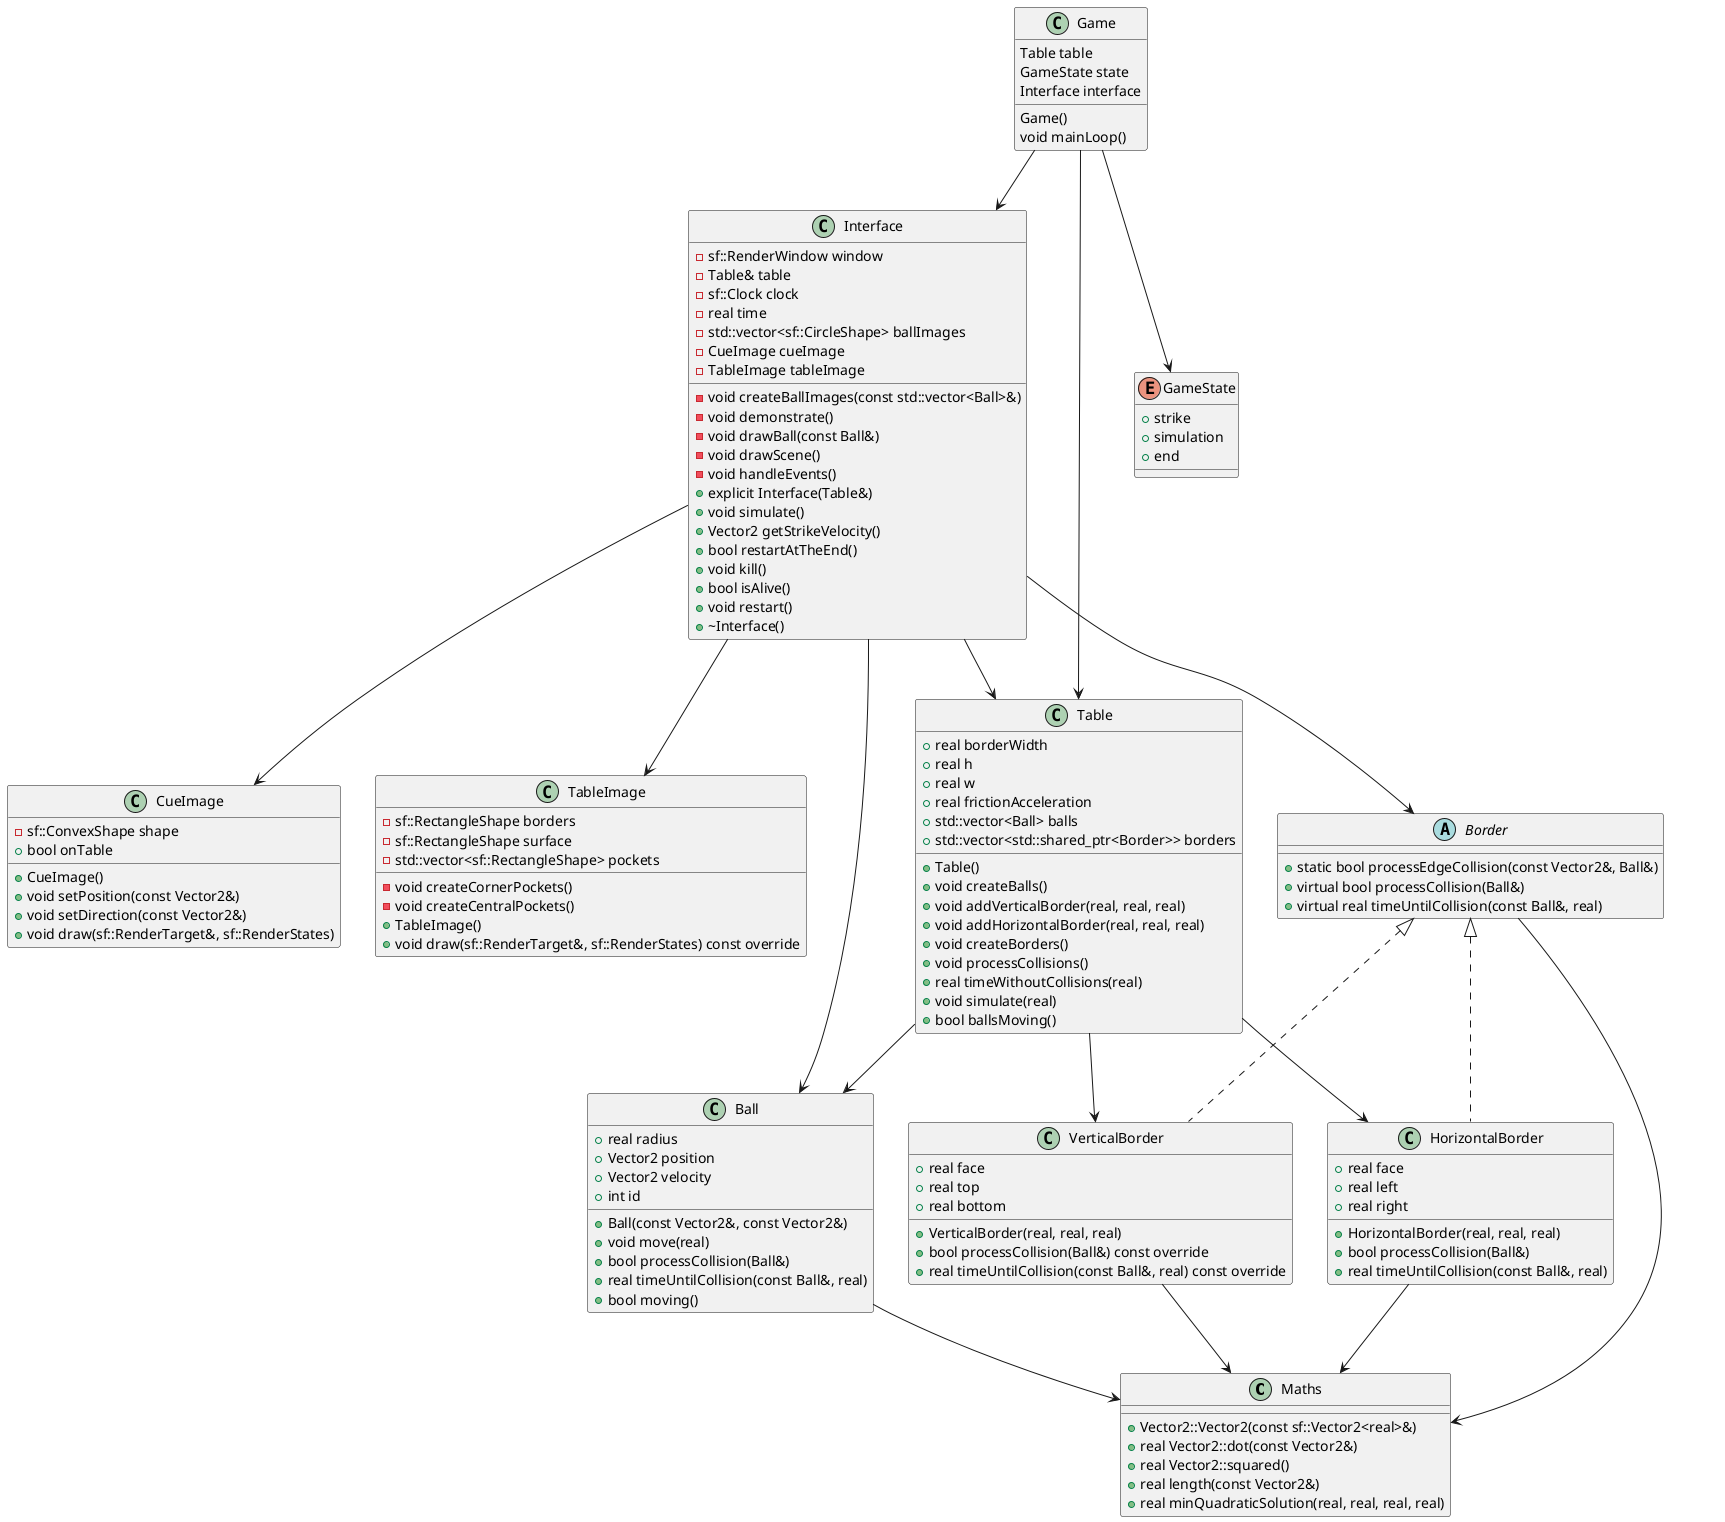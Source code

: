 @startuml classes

class Maths {
    + Vector2::Vector2(const sf::Vector2<real>&)
    + real Vector2::dot(const Vector2&)
    + real Vector2::squared()
    + real length(const Vector2&)
    + real minQuadraticSolution(real, real, real, real)
}

class Ball {
    + real radius
    + Vector2 position
    + Vector2 velocity
    + int id

    + Ball(const Vector2&, const Vector2&)
    + void move(real)
    + bool processCollision(Ball&)
    + real timeUntilCollision(const Ball&, real)
    + bool moving()
}

abstract Border {
    + static bool processEdgeCollision(const Vector2&, Ball&)
    + virtual bool processCollision(Ball&)
    + virtual real timeUntilCollision(const Ball&, real)
}

class VerticalBorder {
    + real face
    + real top
    + real bottom
    + VerticalBorder(real, real, real)
    + bool processCollision(Ball&) const override
    + real timeUntilCollision(const Ball&, real) const override
}

class HorizontalBorder {
    + real face
    + real left
    + real right
    + HorizontalBorder(real, real, real)
    + bool processCollision(Ball&)
    + real timeUntilCollision(const Ball&, real)
}

class CueImage {
    - sf::ConvexShape shape
    + bool onTable
    + CueImage()
    + void setPosition(const Vector2&)
    + void setDirection(const Vector2&)
    + void draw(sf::RenderTarget&, sf::RenderStates)
}

class TableImage {
    - sf::RectangleShape borders
    - sf::RectangleShape surface
    - std::vector<sf::RectangleShape> pockets
    - void createCornerPockets()
    - void createCentralPockets()
    + TableImage()
    + void draw(sf::RenderTarget&, sf::RenderStates) const override
}

class Interface {
    - sf::RenderWindow window
    - Table& table
    - sf::Clock clock
    - real time
    - std::vector<sf::CircleShape> ballImages
    - CueImage cueImage
    - TableImage tableImage
    - void createBallImages(const std::vector<Ball>&)
    - void demonstrate()
    - void drawBall(const Ball&)
    - void drawScene()
    - void handleEvents()
    + explicit Interface(Table&)
    + void simulate()
    + Vector2 getStrikeVelocity()
    + bool restartAtTheEnd()
    + void kill()
    + bool isAlive()
    + void restart()
    + ~Interface()
}

class Table {
    + real borderWidth
    + real h
    + real w
    + real frictionAcceleration
    + std::vector<Ball> balls
    + std::vector<std::shared_ptr<Border>> borders
    + Table()
    + void createBalls()
    + void addVerticalBorder(real, real, real)
    + void addHorizontalBorder(real, real, real)
    + void createBorders()
    + void processCollisions()
    + real timeWithoutCollisions(real)
    + void simulate(real)
    + bool ballsMoving()
}

enum GameState {
    + strike
    + simulation
    + end
}

class Game {
    Table table
    GameState state
    Interface interface

    Game()
    void mainLoop()
}

Game --> Table
Game --> GameState
Game --> Interface

Table --> Ball
Table --> VerticalBorder
Table --> HorizontalBorder

Ball --> Maths

Border --> Maths
VerticalBorder --> Maths
HorizontalBorder --> Maths

Interface --> Ball
Interface --> Border
Interface --> Table
Interface --> TableImage
Interface --> CueImage


class VerticalBorder implements Border
class HorizontalBorder implements Border

@enduml